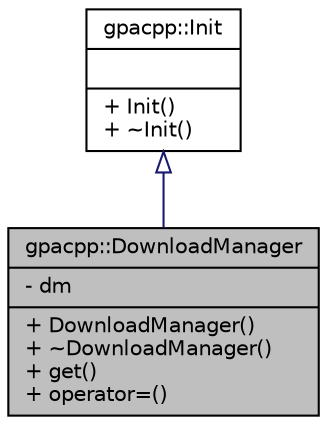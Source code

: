 digraph "gpacpp::DownloadManager"
{
 // INTERACTIVE_SVG=YES
  edge [fontname="Helvetica",fontsize="10",labelfontname="Helvetica",labelfontsize="10"];
  node [fontname="Helvetica",fontsize="10",shape=record];
  Node1 [label="{gpacpp::DownloadManager\n|- dm\l|+ DownloadManager()\l+ ~DownloadManager()\l+ get()\l+ operator=()\l}",height=0.2,width=0.4,color="black", fillcolor="grey75", style="filled", fontcolor="black"];
  Node2 -> Node1 [dir="back",color="midnightblue",fontsize="10",style="solid",arrowtail="onormal",fontname="Helvetica"];
  Node2 [label="{gpacpp::Init\n||+ Init()\l+ ~Init()\l}",height=0.2,width=0.4,color="black", fillcolor="white", style="filled",URL="$classgpacpp_1_1_init.html"];
}
